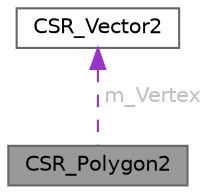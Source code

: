 digraph "CSR_Polygon2"
{
 // LATEX_PDF_SIZE
  bgcolor="transparent";
  edge [fontname=Helvetica,fontsize=10,labelfontname=Helvetica,labelfontsize=10];
  node [fontname=Helvetica,fontsize=10,shape=box,height=0.2,width=0.4];
  Node1 [id="Node000001",label="CSR_Polygon2",height=0.2,width=0.4,color="gray40", fillcolor="grey60", style="filled", fontcolor="black",tooltip=" "];
  Node2 -> Node1 [id="edge1_Node000001_Node000002",dir="back",color="darkorchid3",style="dashed",tooltip=" ",label=" m_Vertex",fontcolor="grey" ];
  Node2 [id="Node000002",label="CSR_Vector2",height=0.2,width=0.4,color="gray40", fillcolor="white", style="filled",URL="$struct_c_s_r___vector2.html",tooltip=" "];
}
